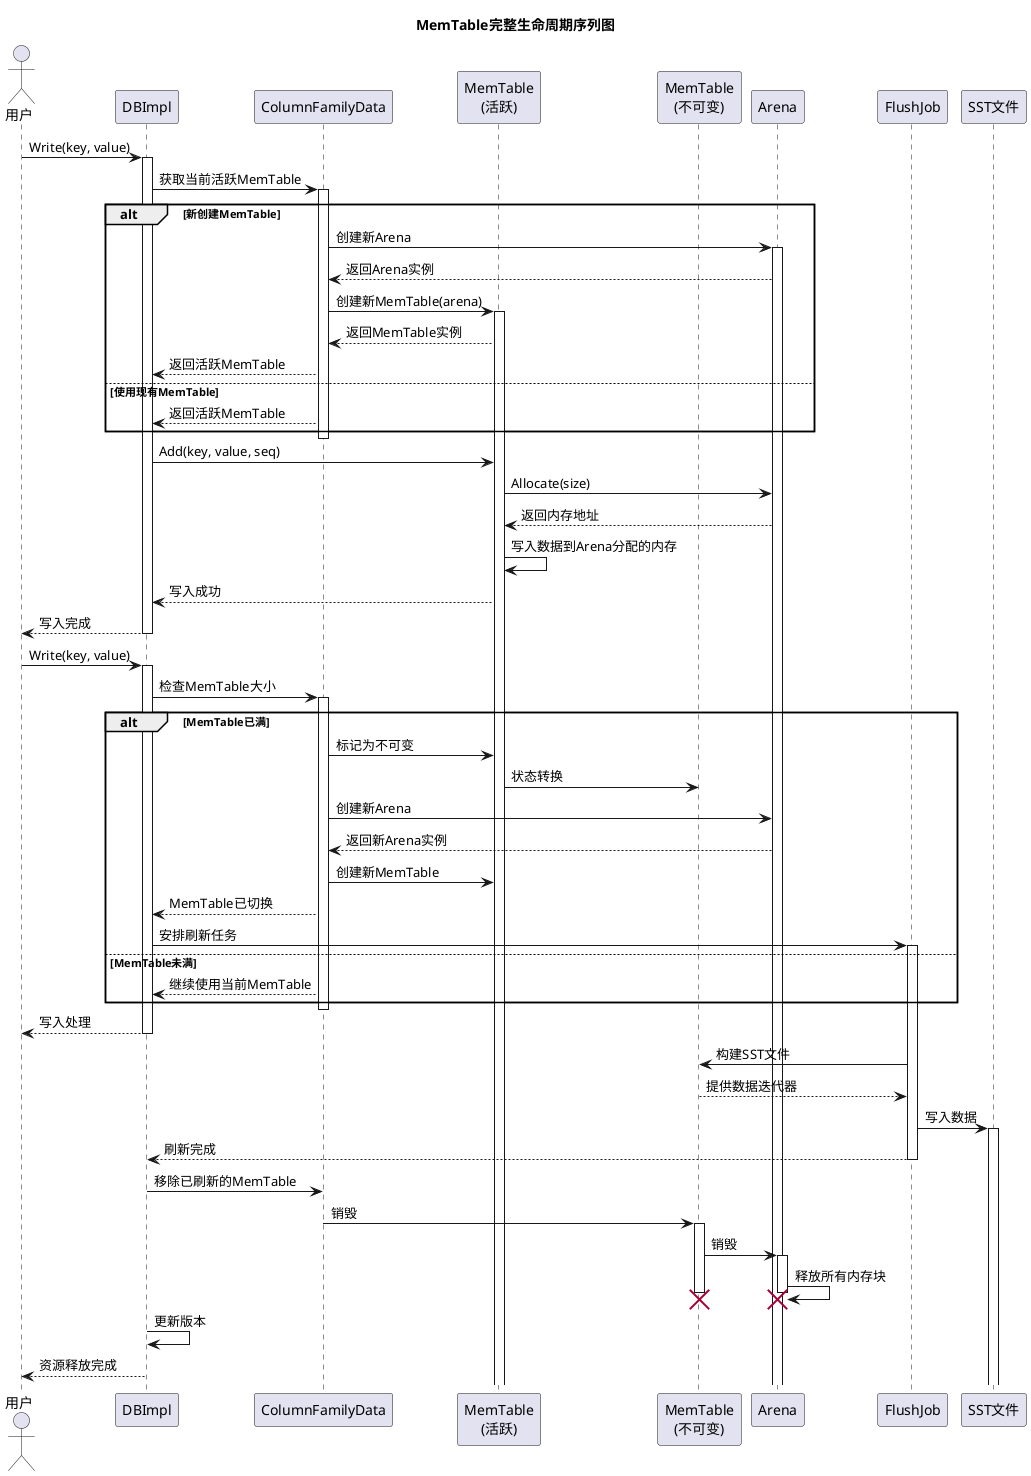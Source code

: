 @startuml MemTable生命周期序列图

title MemTable完整生命周期序列图

actor 用户 as User
participant "DBImpl" as DB
participant "ColumnFamilyData" as CFD
participant "MemTable\n(活跃)" as ActiveMT
participant "MemTable\n(不可变)" as ImmutableMT
participant "Arena" as Arena
participant "FlushJob" as Flush
participant "SST文件" as SST

box "创建阶段"
    User -> DB: Write(key, value)
    activate DB
    
    DB -> CFD: 获取当前活跃MemTable
    activate CFD
    
    alt 新创建MemTable
        CFD -> Arena: 创建新Arena
        activate Arena
        Arena --> CFD: 返回Arena实例
        
        CFD -> ActiveMT: 创建新MemTable(arena)
        activate ActiveMT
        ActiveMT --> CFD: 返回MemTable实例
        CFD --> DB: 返回活跃MemTable
    else 使用现有MemTable
        CFD --> DB: 返回活跃MemTable
    end
    deactivate CFD
end box

box "写入阶段"
    DB -> ActiveMT: Add(key, value, seq)
    ActiveMT -> Arena: Allocate(size)
    Arena --> ActiveMT: 返回内存地址
    ActiveMT -> ActiveMT: 写入数据到Arena分配的内存
    ActiveMT --> DB: 写入成功
    DB --> User: 写入完成
    deactivate DB
end box

box "转换阶段"
    User -> DB: Write(key, value) 
    activate DB
    DB -> CFD: 检查MemTable大小
    activate CFD
    
    alt MemTable已满
        CFD -> ActiveMT: 标记为不可变
        ActiveMT -> ImmutableMT: 状态转换
        CFD -> Arena: 创建新Arena
        Arena --> CFD: 返回新Arena实例
        CFD -> ActiveMT: 创建新MemTable
        CFD --> DB: MemTable已切换
        DB -> Flush: 安排刷新任务
        activate Flush
    else MemTable未满
        CFD --> DB: 继续使用当前MemTable
    end
    deactivate CFD
    DB --> User: 写入处理
    deactivate DB
end box

box "刷新阶段"
    Flush -> ImmutableMT: 构建SST文件
    ImmutableMT --> Flush: 提供数据迭代器
    Flush -> SST: 写入数据
    activate SST
    Flush --> DB: 刷新完成
    deactivate Flush
end box

box "销毁阶段"
    DB -> CFD: 移除已刷新的MemTable
    CFD -> ImmutableMT: 销毁
    activate ImmutableMT
    ImmutableMT -> Arena: 销毁
    activate Arena
    Arena -> Arena: 释放所有内存块
    destroy Arena
    destroy ImmutableMT
    DB -> DB: 更新版本
    DB --> User: 资源释放完成
end box

@enduml 